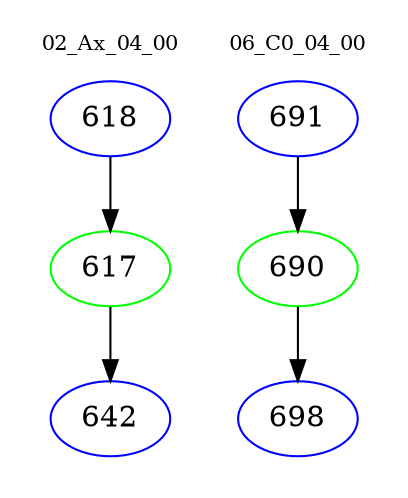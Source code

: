 digraph{
subgraph cluster_0 {
color = white
label = "02_Ax_04_00";
fontsize=10;
T0_618 [label="618", color="blue"]
T0_618 -> T0_617 [color="black"]
T0_617 [label="617", color="green"]
T0_617 -> T0_642 [color="black"]
T0_642 [label="642", color="blue"]
}
subgraph cluster_1 {
color = white
label = "06_C0_04_00";
fontsize=10;
T1_691 [label="691", color="blue"]
T1_691 -> T1_690 [color="black"]
T1_690 [label="690", color="green"]
T1_690 -> T1_698 [color="black"]
T1_698 [label="698", color="blue"]
}
}
